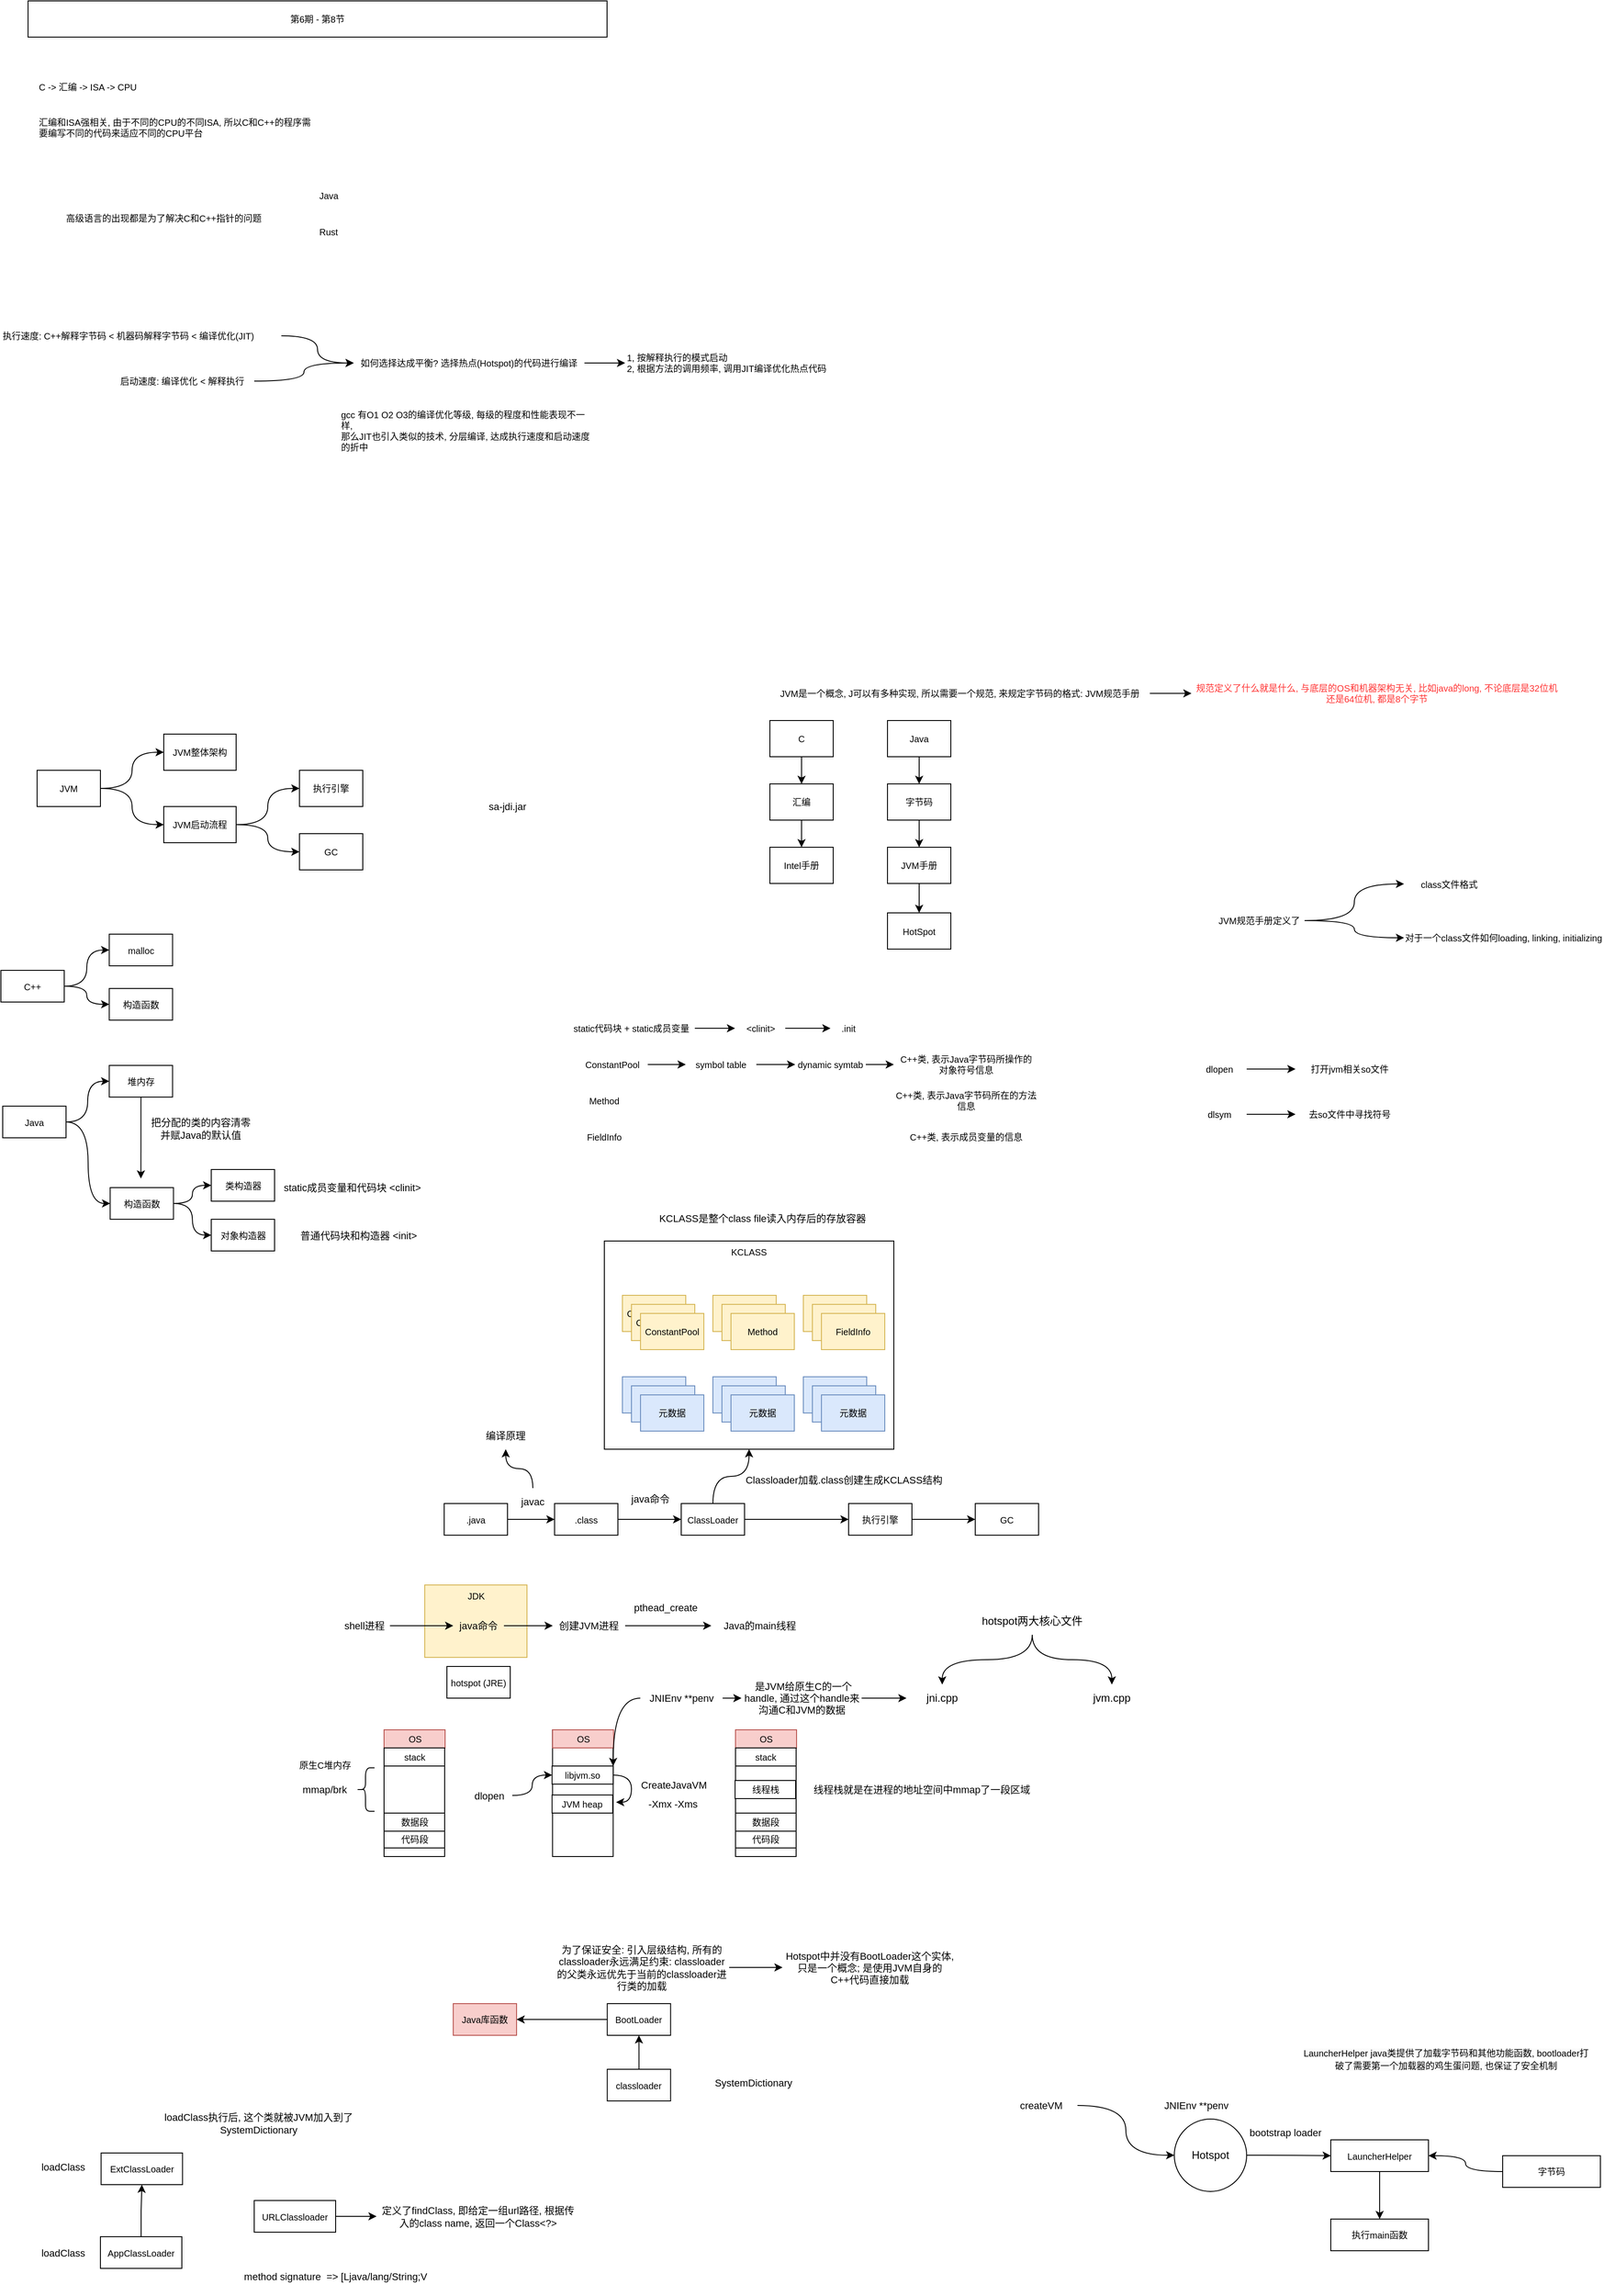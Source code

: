 <mxfile version="21.7.1" type="github">
  <diagram name="第 1 页" id="IPRoEMp-fuJRhj8DFN1m">
    <mxGraphModel dx="1434" dy="765" grid="1" gridSize="10" guides="1" tooltips="1" connect="1" arrows="1" fold="1" page="1" pageScale="1" pageWidth="827" pageHeight="1169" math="0" shadow="0">
      <root>
        <mxCell id="0" />
        <mxCell id="1" parent="0" />
        <mxCell id="ZQSZpk1MqrzrfTvxaXEu-75" value="JDK" style="rounded=0;whiteSpace=wrap;html=1;fontSize=10;verticalAlign=top;fillColor=#fff2cc;strokeColor=#d6b656;" parent="1" vertex="1">
          <mxGeometry x="508.5" y="1870" width="113" height="80" as="geometry" />
        </mxCell>
        <mxCell id="ld9Qwx5qpbUsMiMYAhv9-1" value="汇编和ISA强相关, 由于不同的CPU的不同ISA, 所以C和C++的程序需要编写不同的代码来适应不同的CPU平台" style="text;html=1;strokeColor=none;fillColor=none;align=left;verticalAlign=middle;whiteSpace=wrap;rounded=0;fontSize=10;" parent="1" vertex="1">
          <mxGeometry x="80" y="240" width="310" height="40" as="geometry" />
        </mxCell>
        <mxCell id="ld9Qwx5qpbUsMiMYAhv9-2" value="高级语言的出现都是为了解决C和C++指针的问题" style="text;html=1;strokeColor=none;fillColor=none;align=left;verticalAlign=middle;whiteSpace=wrap;rounded=0;fontSize=10;" parent="1" vertex="1">
          <mxGeometry x="110" y="340" width="230" height="40" as="geometry" />
        </mxCell>
        <mxCell id="ld9Qwx5qpbUsMiMYAhv9-3" value="Java" style="text;html=1;strokeColor=none;fillColor=none;align=left;verticalAlign=middle;whiteSpace=wrap;rounded=0;fontSize=10;" parent="1" vertex="1">
          <mxGeometry x="390" y="320" width="70" height="30" as="geometry" />
        </mxCell>
        <mxCell id="ld9Qwx5qpbUsMiMYAhv9-4" value="Rust" style="text;html=1;strokeColor=none;fillColor=none;align=left;verticalAlign=middle;whiteSpace=wrap;rounded=0;fontSize=10;" parent="1" vertex="1">
          <mxGeometry x="390" y="360" width="70" height="30" as="geometry" />
        </mxCell>
        <mxCell id="ld9Qwx5qpbUsMiMYAhv9-5" value="第6期 - 第8节" style="rounded=0;whiteSpace=wrap;html=1;fontSize=10;" parent="1" vertex="1">
          <mxGeometry x="70" y="120" width="640" height="40" as="geometry" />
        </mxCell>
        <mxCell id="gsRuYBzsou2JwsS9meuW-6" style="edgeStyle=orthogonalEdgeStyle;rounded=0;orthogonalLoop=1;jettySize=auto;html=1;curved=1;" parent="1" source="ld9Qwx5qpbUsMiMYAhv9-6" target="ld9Qwx5qpbUsMiMYAhv9-19" edge="1">
          <mxGeometry relative="1" as="geometry" />
        </mxCell>
        <mxCell id="ld9Qwx5qpbUsMiMYAhv9-6" value="执行速度: C++解释字节码 &amp;lt; 机器码解释字节码 &amp;lt; 编译优化(JIT)" style="text;html=1;strokeColor=none;fillColor=none;align=left;verticalAlign=middle;whiteSpace=wrap;rounded=0;fontSize=10;" parent="1" vertex="1">
          <mxGeometry x="40" y="470" width="310" height="40" as="geometry" />
        </mxCell>
        <mxCell id="gsRuYBzsou2JwsS9meuW-7" style="edgeStyle=orthogonalEdgeStyle;rounded=0;orthogonalLoop=1;jettySize=auto;html=1;curved=1;" parent="1" source="ld9Qwx5qpbUsMiMYAhv9-16" target="ld9Qwx5qpbUsMiMYAhv9-19" edge="1">
          <mxGeometry relative="1" as="geometry" />
        </mxCell>
        <mxCell id="ld9Qwx5qpbUsMiMYAhv9-16" value="启动速度: 编译优化 &amp;lt; 解释执行" style="text;html=1;strokeColor=none;fillColor=none;align=left;verticalAlign=middle;whiteSpace=wrap;rounded=0;fontSize=10;" parent="1" vertex="1">
          <mxGeometry x="170" y="520" width="150" height="40" as="geometry" />
        </mxCell>
        <mxCell id="gsRuYBzsou2JwsS9meuW-8" style="edgeStyle=orthogonalEdgeStyle;shape=connector;curved=1;rounded=0;orthogonalLoop=1;jettySize=auto;html=1;labelBackgroundColor=default;strokeColor=default;fontFamily=Helvetica;fontSize=11;fontColor=default;endArrow=classic;" parent="1" source="ld9Qwx5qpbUsMiMYAhv9-19" target="ld9Qwx5qpbUsMiMYAhv9-20" edge="1">
          <mxGeometry relative="1" as="geometry" />
        </mxCell>
        <mxCell id="ld9Qwx5qpbUsMiMYAhv9-19" value="如何选择达成平衡? 选择热点(Hotspot)的代码进行编译" style="text;html=1;strokeColor=none;fillColor=none;align=center;verticalAlign=middle;whiteSpace=wrap;rounded=0;fontSize=10;" parent="1" vertex="1">
          <mxGeometry x="430" y="500" width="255" height="40" as="geometry" />
        </mxCell>
        <mxCell id="ld9Qwx5qpbUsMiMYAhv9-20" value="1, 按解释执行的模式启动&lt;br style=&quot;font-size: 10px;&quot;&gt;2, 根据方法的调用频率, 调用JIT编译优化热点代码" style="text;html=1;strokeColor=none;fillColor=none;align=left;verticalAlign=middle;whiteSpace=wrap;rounded=0;fontSize=10;" parent="1" vertex="1">
          <mxGeometry x="730" y="500" width="244.5" height="40" as="geometry" />
        </mxCell>
        <mxCell id="ld9Qwx5qpbUsMiMYAhv9-21" value="gcc 有O1 O2 O3的编译优化等级, 每级的程度和性能表现不一样,&lt;br style=&quot;font-size: 10px;&quot;&gt;那么JIT也引入类似的技术, 分层编译, 达成执行速度和启动速度的折中" style="text;html=1;strokeColor=none;fillColor=none;align=left;verticalAlign=middle;whiteSpace=wrap;rounded=0;fontSize=10;" parent="1" vertex="1">
          <mxGeometry x="414" y="560" width="280" height="70" as="geometry" />
        </mxCell>
        <mxCell id="ld9Qwx5qpbUsMiMYAhv9-45" style="edgeStyle=orthogonalEdgeStyle;rounded=0;orthogonalLoop=1;jettySize=auto;html=1;fontSize=10;" parent="1" source="ld9Qwx5qpbUsMiMYAhv9-22" target="ld9Qwx5qpbUsMiMYAhv9-44" edge="1">
          <mxGeometry relative="1" as="geometry" />
        </mxCell>
        <mxCell id="ld9Qwx5qpbUsMiMYAhv9-22" value="JVM是一个概念, J可以有多种实现, 所以需要一个规范, 来规定字节码的格式: JVM规范手册" style="text;html=1;strokeColor=none;fillColor=none;align=center;verticalAlign=middle;whiteSpace=wrap;rounded=0;fontSize=10;" parent="1" vertex="1">
          <mxGeometry x="890" y="860" width="420" height="50" as="geometry" />
        </mxCell>
        <mxCell id="ld9Qwx5qpbUsMiMYAhv9-28" style="edgeStyle=orthogonalEdgeStyle;rounded=0;orthogonalLoop=1;jettySize=auto;html=1;fontSize=10;" parent="1" source="ld9Qwx5qpbUsMiMYAhv9-24" target="ld9Qwx5qpbUsMiMYAhv9-25" edge="1">
          <mxGeometry relative="1" as="geometry" />
        </mxCell>
        <mxCell id="ld9Qwx5qpbUsMiMYAhv9-24" value="C" style="rounded=0;whiteSpace=wrap;html=1;fontSize=10;" parent="1" vertex="1">
          <mxGeometry x="890" y="915" width="70" height="40" as="geometry" />
        </mxCell>
        <mxCell id="ld9Qwx5qpbUsMiMYAhv9-29" style="edgeStyle=orthogonalEdgeStyle;rounded=0;orthogonalLoop=1;jettySize=auto;html=1;fontSize=10;" parent="1" source="ld9Qwx5qpbUsMiMYAhv9-25" target="ld9Qwx5qpbUsMiMYAhv9-26" edge="1">
          <mxGeometry relative="1" as="geometry" />
        </mxCell>
        <mxCell id="ld9Qwx5qpbUsMiMYAhv9-25" value="汇编" style="rounded=0;whiteSpace=wrap;html=1;fontSize=10;" parent="1" vertex="1">
          <mxGeometry x="890" y="985" width="70" height="40" as="geometry" />
        </mxCell>
        <mxCell id="ld9Qwx5qpbUsMiMYAhv9-26" value="Intel手册" style="rounded=0;whiteSpace=wrap;html=1;fontSize=10;" parent="1" vertex="1">
          <mxGeometry x="890" y="1055" width="70" height="40" as="geometry" />
        </mxCell>
        <mxCell id="ld9Qwx5qpbUsMiMYAhv9-30" style="edgeStyle=orthogonalEdgeStyle;rounded=0;orthogonalLoop=1;jettySize=auto;html=1;fontSize=10;" parent="1" source="ld9Qwx5qpbUsMiMYAhv9-31" target="ld9Qwx5qpbUsMiMYAhv9-33" edge="1">
          <mxGeometry relative="1" as="geometry" />
        </mxCell>
        <mxCell id="ld9Qwx5qpbUsMiMYAhv9-31" value="Java" style="rounded=0;whiteSpace=wrap;html=1;fontSize=10;" parent="1" vertex="1">
          <mxGeometry x="1020" y="915" width="70" height="40" as="geometry" />
        </mxCell>
        <mxCell id="ld9Qwx5qpbUsMiMYAhv9-32" style="edgeStyle=orthogonalEdgeStyle;rounded=0;orthogonalLoop=1;jettySize=auto;html=1;fontSize=10;" parent="1" source="ld9Qwx5qpbUsMiMYAhv9-33" target="ld9Qwx5qpbUsMiMYAhv9-34" edge="1">
          <mxGeometry relative="1" as="geometry" />
        </mxCell>
        <mxCell id="ld9Qwx5qpbUsMiMYAhv9-33" value="字节码" style="rounded=0;whiteSpace=wrap;html=1;fontSize=10;" parent="1" vertex="1">
          <mxGeometry x="1020" y="985" width="70" height="40" as="geometry" />
        </mxCell>
        <mxCell id="gsRuYBzsou2JwsS9meuW-10" value="" style="edgeStyle=orthogonalEdgeStyle;shape=connector;curved=1;rounded=0;orthogonalLoop=1;jettySize=auto;html=1;labelBackgroundColor=default;strokeColor=default;fontFamily=Helvetica;fontSize=11;fontColor=default;endArrow=classic;" parent="1" source="ld9Qwx5qpbUsMiMYAhv9-34" target="gsRuYBzsou2JwsS9meuW-9" edge="1">
          <mxGeometry relative="1" as="geometry" />
        </mxCell>
        <mxCell id="ld9Qwx5qpbUsMiMYAhv9-34" value="JVM手册" style="rounded=0;whiteSpace=wrap;html=1;fontSize=10;" parent="1" vertex="1">
          <mxGeometry x="1020" y="1055" width="70" height="40" as="geometry" />
        </mxCell>
        <mxCell id="ld9Qwx5qpbUsMiMYAhv9-38" style="edgeStyle=orthogonalEdgeStyle;rounded=0;orthogonalLoop=1;jettySize=auto;html=1;entryX=0;entryY=0.5;entryDx=0;entryDy=0;curved=1;fontSize=10;" parent="1" source="ld9Qwx5qpbUsMiMYAhv9-35" target="ld9Qwx5qpbUsMiMYAhv9-36" edge="1">
          <mxGeometry relative="1" as="geometry" />
        </mxCell>
        <mxCell id="ld9Qwx5qpbUsMiMYAhv9-39" style="edgeStyle=orthogonalEdgeStyle;rounded=0;orthogonalLoop=1;jettySize=auto;html=1;entryX=0;entryY=0.5;entryDx=0;entryDy=0;curved=1;fontSize=10;" parent="1" source="ld9Qwx5qpbUsMiMYAhv9-35" target="ld9Qwx5qpbUsMiMYAhv9-37" edge="1">
          <mxGeometry relative="1" as="geometry" />
        </mxCell>
        <mxCell id="ld9Qwx5qpbUsMiMYAhv9-35" value="JVM启动流程" style="rounded=0;whiteSpace=wrap;html=1;fontSize=10;" parent="1" vertex="1">
          <mxGeometry x="220" y="1010" width="80" height="40" as="geometry" />
        </mxCell>
        <mxCell id="ld9Qwx5qpbUsMiMYAhv9-36" value="执行引擎" style="rounded=0;whiteSpace=wrap;html=1;fontSize=10;" parent="1" vertex="1">
          <mxGeometry x="370" y="970" width="70" height="40" as="geometry" />
        </mxCell>
        <mxCell id="ld9Qwx5qpbUsMiMYAhv9-37" value="GC" style="rounded=0;whiteSpace=wrap;html=1;fontSize=10;" parent="1" vertex="1">
          <mxGeometry x="370" y="1040" width="70" height="40" as="geometry" />
        </mxCell>
        <mxCell id="ld9Qwx5qpbUsMiMYAhv9-42" value="" style="edgeStyle=orthogonalEdgeStyle;rounded=0;orthogonalLoop=1;jettySize=auto;html=1;curved=1;fontSize=10;" parent="1" source="ld9Qwx5qpbUsMiMYAhv9-40" target="ld9Qwx5qpbUsMiMYAhv9-41" edge="1">
          <mxGeometry relative="1" as="geometry" />
        </mxCell>
        <mxCell id="ld9Qwx5qpbUsMiMYAhv9-43" style="edgeStyle=orthogonalEdgeStyle;rounded=0;orthogonalLoop=1;jettySize=auto;html=1;entryX=0;entryY=0.5;entryDx=0;entryDy=0;curved=1;fontSize=10;" parent="1" source="ld9Qwx5qpbUsMiMYAhv9-40" target="ld9Qwx5qpbUsMiMYAhv9-35" edge="1">
          <mxGeometry relative="1" as="geometry" />
        </mxCell>
        <mxCell id="ld9Qwx5qpbUsMiMYAhv9-40" value="JVM" style="rounded=0;whiteSpace=wrap;html=1;fontSize=10;" parent="1" vertex="1">
          <mxGeometry x="80" y="970" width="70" height="40" as="geometry" />
        </mxCell>
        <mxCell id="ld9Qwx5qpbUsMiMYAhv9-41" value="JVM整体架构" style="rounded=0;whiteSpace=wrap;html=1;fontSize=10;" parent="1" vertex="1">
          <mxGeometry x="220" y="930" width="80" height="40" as="geometry" />
        </mxCell>
        <mxCell id="ld9Qwx5qpbUsMiMYAhv9-44" value="规范定义了什么就是什么, 与底层的OS和机器架构无关, 比如java的long, 不论底层是32位机还是64位机, 都是8个字节" style="text;html=1;strokeColor=none;fillColor=none;align=center;verticalAlign=middle;whiteSpace=wrap;rounded=0;fontSize=10;fontColor=#FF3333;" parent="1" vertex="1">
          <mxGeometry x="1356" y="860" width="410" height="50" as="geometry" />
        </mxCell>
        <mxCell id="gsRuYBzsou2JwsS9meuW-1" value="C -&amp;gt; 汇编 -&amp;gt; ISA -&amp;gt; CPU" style="text;html=1;strokeColor=none;fillColor=none;align=left;verticalAlign=middle;whiteSpace=wrap;rounded=0;fontSize=10;" parent="1" vertex="1">
          <mxGeometry x="80" y="200" width="120" height="30" as="geometry" />
        </mxCell>
        <mxCell id="gsRuYBzsou2JwsS9meuW-9" value="HotSpot" style="rounded=0;whiteSpace=wrap;html=1;fontSize=10;" parent="1" vertex="1">
          <mxGeometry x="1020" y="1127.5" width="70" height="40" as="geometry" />
        </mxCell>
        <mxCell id="gsRuYBzsou2JwsS9meuW-11" value="KCLASS" style="rounded=0;whiteSpace=wrap;html=1;fontSize=10;verticalAlign=top;" parent="1" vertex="1">
          <mxGeometry x="707" y="1490" width="320" height="230" as="geometry" />
        </mxCell>
        <mxCell id="gsRuYBzsou2JwsS9meuW-13" value="ConstantPool" style="rounded=0;whiteSpace=wrap;html=1;fontSize=10;fillColor=#fff2cc;strokeColor=#d6b656;" parent="1" vertex="1">
          <mxGeometry x="727" y="1550" width="70" height="40" as="geometry" />
        </mxCell>
        <mxCell id="gsRuYBzsou2JwsS9meuW-14" value="Method" style="rounded=0;whiteSpace=wrap;html=1;fontSize=10;fillColor=#fff2cc;strokeColor=#d6b656;" parent="1" vertex="1">
          <mxGeometry x="827" y="1550" width="70" height="40" as="geometry" />
        </mxCell>
        <mxCell id="gsRuYBzsou2JwsS9meuW-15" value="FieldInfo" style="rounded=0;whiteSpace=wrap;html=1;fontSize=10;fillColor=#fff2cc;strokeColor=#d6b656;" parent="1" vertex="1">
          <mxGeometry x="927" y="1550" width="70" height="40" as="geometry" />
        </mxCell>
        <mxCell id="gsRuYBzsou2JwsS9meuW-17" value="sa-jdi.jar" style="text;html=1;strokeColor=none;fillColor=none;align=center;verticalAlign=middle;whiteSpace=wrap;rounded=0;fontSize=11;fontFamily=Helvetica;fontColor=default;" parent="1" vertex="1">
          <mxGeometry x="570" y="995" width="60" height="30" as="geometry" />
        </mxCell>
        <mxCell id="ZQSZpk1MqrzrfTvxaXEu-4" style="edgeStyle=orthogonalEdgeStyle;rounded=0;orthogonalLoop=1;jettySize=auto;html=1;entryX=0;entryY=0.5;entryDx=0;entryDy=0;curved=1;" parent="1" source="ZQSZpk1MqrzrfTvxaXEu-1" target="ZQSZpk1MqrzrfTvxaXEu-2" edge="1">
          <mxGeometry relative="1" as="geometry" />
        </mxCell>
        <mxCell id="ZQSZpk1MqrzrfTvxaXEu-5" style="edgeStyle=orthogonalEdgeStyle;shape=connector;curved=1;rounded=0;orthogonalLoop=1;jettySize=auto;html=1;labelBackgroundColor=default;strokeColor=default;fontFamily=Helvetica;fontSize=11;fontColor=default;endArrow=classic;" parent="1" source="ZQSZpk1MqrzrfTvxaXEu-1" target="ZQSZpk1MqrzrfTvxaXEu-3" edge="1">
          <mxGeometry relative="1" as="geometry" />
        </mxCell>
        <mxCell id="ZQSZpk1MqrzrfTvxaXEu-1" value="JVM规范手册定义了" style="text;html=1;strokeColor=none;fillColor=none;align=center;verticalAlign=middle;whiteSpace=wrap;rounded=0;fontSize=10;" parent="1" vertex="1">
          <mxGeometry x="1381" y="1121" width="100" height="30" as="geometry" />
        </mxCell>
        <mxCell id="ZQSZpk1MqrzrfTvxaXEu-2" value="class文件格式" style="text;html=1;strokeColor=none;fillColor=none;align=center;verticalAlign=middle;whiteSpace=wrap;rounded=0;fontSize=10;" parent="1" vertex="1">
          <mxGeometry x="1591" y="1080" width="100" height="31" as="geometry" />
        </mxCell>
        <mxCell id="ZQSZpk1MqrzrfTvxaXEu-3" value="对于一个class文件如何loading, linking, initializing" style="text;html=1;strokeColor=none;fillColor=none;align=center;verticalAlign=middle;whiteSpace=wrap;rounded=0;fontSize=10;" parent="1" vertex="1">
          <mxGeometry x="1591" y="1140" width="220" height="30" as="geometry" />
        </mxCell>
        <mxCell id="ZQSZpk1MqrzrfTvxaXEu-14" style="edgeStyle=orthogonalEdgeStyle;shape=connector;curved=1;rounded=0;orthogonalLoop=1;jettySize=auto;html=1;labelBackgroundColor=default;strokeColor=default;fontFamily=Helvetica;fontSize=11;fontColor=default;endArrow=classic;" parent="1" source="ZQSZpk1MqrzrfTvxaXEu-7" target="ZQSZpk1MqrzrfTvxaXEu-8" edge="1">
          <mxGeometry relative="1" as="geometry" />
        </mxCell>
        <mxCell id="ZQSZpk1MqrzrfTvxaXEu-7" value="&amp;lt;clinit&amp;gt;" style="text;html=1;strokeColor=none;fillColor=none;align=center;verticalAlign=middle;whiteSpace=wrap;rounded=0;fontSize=10;" parent="1" vertex="1">
          <mxGeometry x="851.5" y="1240" width="55.5" height="30" as="geometry" />
        </mxCell>
        <mxCell id="ZQSZpk1MqrzrfTvxaXEu-8" value=".init" style="text;html=1;strokeColor=none;fillColor=none;align=center;verticalAlign=middle;whiteSpace=wrap;rounded=0;fontSize=10;" parent="1" vertex="1">
          <mxGeometry x="957" y="1240" width="40" height="30" as="geometry" />
        </mxCell>
        <mxCell id="ZQSZpk1MqrzrfTvxaXEu-13" value="" style="edgeStyle=orthogonalEdgeStyle;shape=connector;curved=1;rounded=0;orthogonalLoop=1;jettySize=auto;html=1;labelBackgroundColor=default;strokeColor=default;fontFamily=Helvetica;fontSize=11;fontColor=default;endArrow=classic;" parent="1" source="ZQSZpk1MqrzrfTvxaXEu-9" target="ZQSZpk1MqrzrfTvxaXEu-7" edge="1">
          <mxGeometry relative="1" as="geometry" />
        </mxCell>
        <mxCell id="ZQSZpk1MqrzrfTvxaXEu-9" value="static代码块 + static成员变量" style="text;html=1;strokeColor=none;fillColor=none;align=center;verticalAlign=middle;whiteSpace=wrap;rounded=0;fontSize=10;" parent="1" vertex="1">
          <mxGeometry x="667" y="1240" width="140" height="30" as="geometry" />
        </mxCell>
        <mxCell id="ZQSZpk1MqrzrfTvxaXEu-17" value="" style="edgeStyle=orthogonalEdgeStyle;shape=connector;curved=1;rounded=0;orthogonalLoop=1;jettySize=auto;html=1;labelBackgroundColor=default;strokeColor=default;fontFamily=Helvetica;fontSize=11;fontColor=default;endArrow=classic;" parent="1" source="ZQSZpk1MqrzrfTvxaXEu-12" target="ZQSZpk1MqrzrfTvxaXEu-15" edge="1">
          <mxGeometry relative="1" as="geometry" />
        </mxCell>
        <mxCell id="ZQSZpk1MqrzrfTvxaXEu-12" value="ConstantPool" style="text;html=1;strokeColor=none;fillColor=none;align=center;verticalAlign=middle;whiteSpace=wrap;rounded=0;fontSize=10;" parent="1" vertex="1">
          <mxGeometry x="677" y="1280" width="78" height="30" as="geometry" />
        </mxCell>
        <mxCell id="ZQSZpk1MqrzrfTvxaXEu-18" value="" style="edgeStyle=orthogonalEdgeStyle;shape=connector;curved=1;rounded=0;orthogonalLoop=1;jettySize=auto;html=1;labelBackgroundColor=default;strokeColor=default;fontFamily=Helvetica;fontSize=11;fontColor=default;endArrow=classic;" parent="1" source="ZQSZpk1MqrzrfTvxaXEu-15" target="ZQSZpk1MqrzrfTvxaXEu-16" edge="1">
          <mxGeometry relative="1" as="geometry" />
        </mxCell>
        <mxCell id="ZQSZpk1MqrzrfTvxaXEu-15" value="symbol table" style="text;html=1;strokeColor=none;fillColor=none;align=center;verticalAlign=middle;whiteSpace=wrap;rounded=0;fontSize=10;" parent="1" vertex="1">
          <mxGeometry x="797" y="1280" width="78" height="30" as="geometry" />
        </mxCell>
        <mxCell id="ZQSZpk1MqrzrfTvxaXEu-31" style="edgeStyle=orthogonalEdgeStyle;shape=connector;curved=1;rounded=0;orthogonalLoop=1;jettySize=auto;html=1;labelBackgroundColor=default;strokeColor=default;fontFamily=Helvetica;fontSize=11;fontColor=default;endArrow=classic;" parent="1" source="ZQSZpk1MqrzrfTvxaXEu-16" target="ZQSZpk1MqrzrfTvxaXEu-30" edge="1">
          <mxGeometry relative="1" as="geometry" />
        </mxCell>
        <mxCell id="ZQSZpk1MqrzrfTvxaXEu-16" value="dynamic symtab" style="text;html=1;strokeColor=none;fillColor=none;align=center;verticalAlign=middle;whiteSpace=wrap;rounded=0;fontSize=10;" parent="1" vertex="1">
          <mxGeometry x="918" y="1280" width="78" height="30" as="geometry" />
        </mxCell>
        <mxCell id="ZQSZpk1MqrzrfTvxaXEu-24" style="edgeStyle=orthogonalEdgeStyle;shape=connector;curved=1;rounded=0;orthogonalLoop=1;jettySize=auto;html=1;labelBackgroundColor=default;strokeColor=default;fontFamily=Helvetica;fontSize=11;fontColor=default;endArrow=classic;" parent="1" source="ZQSZpk1MqrzrfTvxaXEu-19" target="ZQSZpk1MqrzrfTvxaXEu-21" edge="1">
          <mxGeometry relative="1" as="geometry" />
        </mxCell>
        <mxCell id="ZQSZpk1MqrzrfTvxaXEu-19" value="dlopen" style="text;html=1;strokeColor=none;fillColor=none;align=center;verticalAlign=middle;whiteSpace=wrap;rounded=0;fontSize=10;" parent="1" vertex="1">
          <mxGeometry x="1357" y="1285" width="60" height="30" as="geometry" />
        </mxCell>
        <mxCell id="ZQSZpk1MqrzrfTvxaXEu-25" style="edgeStyle=orthogonalEdgeStyle;shape=connector;curved=1;rounded=0;orthogonalLoop=1;jettySize=auto;html=1;labelBackgroundColor=default;strokeColor=default;fontFamily=Helvetica;fontSize=11;fontColor=default;endArrow=classic;" parent="1" source="ZQSZpk1MqrzrfTvxaXEu-20" target="ZQSZpk1MqrzrfTvxaXEu-22" edge="1">
          <mxGeometry relative="1" as="geometry" />
        </mxCell>
        <mxCell id="ZQSZpk1MqrzrfTvxaXEu-20" value="dlsym" style="text;html=1;strokeColor=none;fillColor=none;align=center;verticalAlign=middle;whiteSpace=wrap;rounded=0;fontSize=10;" parent="1" vertex="1">
          <mxGeometry x="1357" y="1335" width="60" height="30" as="geometry" />
        </mxCell>
        <mxCell id="ZQSZpk1MqrzrfTvxaXEu-21" value="打开jvm相关so文件" style="text;html=1;strokeColor=none;fillColor=none;align=center;verticalAlign=middle;whiteSpace=wrap;rounded=0;fontSize=10;" parent="1" vertex="1">
          <mxGeometry x="1471" y="1285" width="120" height="30" as="geometry" />
        </mxCell>
        <mxCell id="ZQSZpk1MqrzrfTvxaXEu-22" value="去so文件中寻找符号" style="text;html=1;strokeColor=none;fillColor=none;align=center;verticalAlign=middle;whiteSpace=wrap;rounded=0;fontSize=10;" parent="1" vertex="1">
          <mxGeometry x="1471" y="1335" width="120" height="30" as="geometry" />
        </mxCell>
        <mxCell id="ZQSZpk1MqrzrfTvxaXEu-26" value="KCLASS是整个class file读入内存后的存放容器" style="text;html=1;strokeColor=none;fillColor=none;align=center;verticalAlign=middle;whiteSpace=wrap;rounded=0;fontSize=11;fontFamily=Helvetica;fontColor=default;" parent="1" vertex="1">
          <mxGeometry x="757" y="1450" width="250" height="30" as="geometry" />
        </mxCell>
        <mxCell id="ZQSZpk1MqrzrfTvxaXEu-27" value="Method" style="text;html=1;strokeColor=none;fillColor=none;align=center;verticalAlign=middle;whiteSpace=wrap;rounded=0;fontSize=10;" parent="1" vertex="1">
          <mxGeometry x="677" y="1320" width="60" height="30" as="geometry" />
        </mxCell>
        <mxCell id="ZQSZpk1MqrzrfTvxaXEu-29" value="FieldInfo" style="text;html=1;strokeColor=none;fillColor=none;align=center;verticalAlign=middle;whiteSpace=wrap;rounded=0;fontSize=10;" parent="1" vertex="1">
          <mxGeometry x="677" y="1360" width="60" height="30" as="geometry" />
        </mxCell>
        <mxCell id="ZQSZpk1MqrzrfTvxaXEu-30" value="C++类, 表示Java字节码所操作的 对象符号信息" style="text;html=1;strokeColor=none;fillColor=none;align=center;verticalAlign=middle;whiteSpace=wrap;rounded=0;fontSize=10;" parent="1" vertex="1">
          <mxGeometry x="1027" y="1280" width="160" height="30" as="geometry" />
        </mxCell>
        <mxCell id="ZQSZpk1MqrzrfTvxaXEu-32" value="C++类, 表示Java字节码所在的方法信息" style="text;html=1;strokeColor=none;fillColor=none;align=center;verticalAlign=middle;whiteSpace=wrap;rounded=0;fontSize=10;" parent="1" vertex="1">
          <mxGeometry x="1027" y="1320" width="160" height="30" as="geometry" />
        </mxCell>
        <mxCell id="ZQSZpk1MqrzrfTvxaXEu-33" value="C++类, 表示成员变量的信息" style="text;html=1;strokeColor=none;fillColor=none;align=center;verticalAlign=middle;whiteSpace=wrap;rounded=0;fontSize=10;" parent="1" vertex="1">
          <mxGeometry x="1027" y="1365" width="160" height="20" as="geometry" />
        </mxCell>
        <mxCell id="ZQSZpk1MqrzrfTvxaXEu-34" value="ConstantPool" style="rounded=0;whiteSpace=wrap;html=1;fontSize=10;fillColor=#fff2cc;strokeColor=#d6b656;" parent="1" vertex="1">
          <mxGeometry x="737" y="1560" width="70" height="40" as="geometry" />
        </mxCell>
        <mxCell id="ZQSZpk1MqrzrfTvxaXEu-35" value="ConstantPool" style="rounded=0;whiteSpace=wrap;html=1;fontSize=10;fillColor=#fff2cc;strokeColor=#d6b656;" parent="1" vertex="1">
          <mxGeometry x="747" y="1570" width="70" height="40" as="geometry" />
        </mxCell>
        <mxCell id="ZQSZpk1MqrzrfTvxaXEu-36" value="Method" style="rounded=0;whiteSpace=wrap;html=1;fontSize=10;fillColor=#fff2cc;strokeColor=#d6b656;" parent="1" vertex="1">
          <mxGeometry x="837" y="1560" width="70" height="40" as="geometry" />
        </mxCell>
        <mxCell id="ZQSZpk1MqrzrfTvxaXEu-37" value="Method" style="rounded=0;whiteSpace=wrap;html=1;fontSize=10;fillColor=#fff2cc;strokeColor=#d6b656;" parent="1" vertex="1">
          <mxGeometry x="847" y="1570" width="70" height="40" as="geometry" />
        </mxCell>
        <mxCell id="ZQSZpk1MqrzrfTvxaXEu-38" value="FieldInfo" style="rounded=0;whiteSpace=wrap;html=1;fontSize=10;fillColor=#fff2cc;strokeColor=#d6b656;" parent="1" vertex="1">
          <mxGeometry x="937" y="1560" width="70" height="40" as="geometry" />
        </mxCell>
        <mxCell id="ZQSZpk1MqrzrfTvxaXEu-39" value="FieldInfo" style="rounded=0;whiteSpace=wrap;html=1;fontSize=10;fillColor=#fff2cc;strokeColor=#d6b656;" parent="1" vertex="1">
          <mxGeometry x="947" y="1570" width="70" height="40" as="geometry" />
        </mxCell>
        <mxCell id="ZQSZpk1MqrzrfTvxaXEu-61" style="edgeStyle=orthogonalEdgeStyle;shape=connector;curved=1;rounded=0;orthogonalLoop=1;jettySize=auto;html=1;entryX=0.5;entryY=1;entryDx=0;entryDy=0;labelBackgroundColor=default;strokeColor=default;fontFamily=Helvetica;fontSize=11;fontColor=default;endArrow=classic;" parent="1" source="ZQSZpk1MqrzrfTvxaXEu-40" target="gsRuYBzsou2JwsS9meuW-11" edge="1">
          <mxGeometry relative="1" as="geometry" />
        </mxCell>
        <mxCell id="ZQSZpk1MqrzrfTvxaXEu-62" style="edgeStyle=orthogonalEdgeStyle;shape=connector;curved=1;rounded=0;orthogonalLoop=1;jettySize=auto;html=1;labelBackgroundColor=default;strokeColor=default;fontFamily=Helvetica;fontSize=11;fontColor=default;endArrow=classic;" parent="1" source="ZQSZpk1MqrzrfTvxaXEu-40" target="ZQSZpk1MqrzrfTvxaXEu-42" edge="1">
          <mxGeometry relative="1" as="geometry" />
        </mxCell>
        <mxCell id="ZQSZpk1MqrzrfTvxaXEu-40" value="ClassLoader" style="rounded=0;whiteSpace=wrap;html=1;fontSize=10;" parent="1" vertex="1">
          <mxGeometry x="792" y="1780" width="70" height="35" as="geometry" />
        </mxCell>
        <mxCell id="ZQSZpk1MqrzrfTvxaXEu-41" value="GC" style="rounded=0;whiteSpace=wrap;html=1;fontSize=10;" parent="1" vertex="1">
          <mxGeometry x="1117" y="1780" width="70" height="35" as="geometry" />
        </mxCell>
        <mxCell id="ZQSZpk1MqrzrfTvxaXEu-46" style="edgeStyle=orthogonalEdgeStyle;shape=connector;curved=1;rounded=0;orthogonalLoop=1;jettySize=auto;html=1;labelBackgroundColor=default;strokeColor=default;fontFamily=Helvetica;fontSize=11;fontColor=default;endArrow=classic;" parent="1" source="ZQSZpk1MqrzrfTvxaXEu-42" target="ZQSZpk1MqrzrfTvxaXEu-41" edge="1">
          <mxGeometry relative="1" as="geometry" />
        </mxCell>
        <mxCell id="ZQSZpk1MqrzrfTvxaXEu-42" value="执行引擎" style="rounded=0;whiteSpace=wrap;html=1;fontSize=10;" parent="1" vertex="1">
          <mxGeometry x="977" y="1780" width="70" height="35" as="geometry" />
        </mxCell>
        <mxCell id="ZQSZpk1MqrzrfTvxaXEu-44" style="edgeStyle=orthogonalEdgeStyle;shape=connector;curved=1;rounded=0;orthogonalLoop=1;jettySize=auto;html=1;labelBackgroundColor=default;strokeColor=default;fontFamily=Helvetica;fontSize=11;fontColor=default;endArrow=classic;" parent="1" source="ZQSZpk1MqrzrfTvxaXEu-43" target="ZQSZpk1MqrzrfTvxaXEu-40" edge="1">
          <mxGeometry relative="1" as="geometry" />
        </mxCell>
        <mxCell id="ZQSZpk1MqrzrfTvxaXEu-43" value=".class" style="rounded=0;whiteSpace=wrap;html=1;fontSize=10;" parent="1" vertex="1">
          <mxGeometry x="652" y="1780" width="70" height="35" as="geometry" />
        </mxCell>
        <mxCell id="ZQSZpk1MqrzrfTvxaXEu-47" value="元数据" style="rounded=0;whiteSpace=wrap;html=1;fontSize=10;fillColor=#dae8fc;strokeColor=#6c8ebf;" parent="1" vertex="1">
          <mxGeometry x="727" y="1640" width="70" height="40" as="geometry" />
        </mxCell>
        <mxCell id="ZQSZpk1MqrzrfTvxaXEu-53" value="元数据" style="rounded=0;whiteSpace=wrap;html=1;fontSize=10;fillColor=#dae8fc;strokeColor=#6c8ebf;" parent="1" vertex="1">
          <mxGeometry x="827" y="1640" width="70" height="40" as="geometry" />
        </mxCell>
        <mxCell id="ZQSZpk1MqrzrfTvxaXEu-54" value="元数据" style="rounded=0;whiteSpace=wrap;html=1;fontSize=10;fillColor=#dae8fc;strokeColor=#6c8ebf;" parent="1" vertex="1">
          <mxGeometry x="927" y="1640" width="70" height="40" as="geometry" />
        </mxCell>
        <mxCell id="ZQSZpk1MqrzrfTvxaXEu-55" value="元数据" style="rounded=0;whiteSpace=wrap;html=1;fontSize=10;fillColor=#dae8fc;strokeColor=#6c8ebf;" parent="1" vertex="1">
          <mxGeometry x="937" y="1650" width="70" height="40" as="geometry" />
        </mxCell>
        <mxCell id="ZQSZpk1MqrzrfTvxaXEu-56" value="元数据" style="rounded=0;whiteSpace=wrap;html=1;fontSize=10;fillColor=#dae8fc;strokeColor=#6c8ebf;" parent="1" vertex="1">
          <mxGeometry x="947" y="1660" width="70" height="40" as="geometry" />
        </mxCell>
        <mxCell id="ZQSZpk1MqrzrfTvxaXEu-57" value="元数据" style="rounded=0;whiteSpace=wrap;html=1;fontSize=10;fillColor=#dae8fc;strokeColor=#6c8ebf;" parent="1" vertex="1">
          <mxGeometry x="837" y="1650" width="70" height="40" as="geometry" />
        </mxCell>
        <mxCell id="ZQSZpk1MqrzrfTvxaXEu-58" value="元数据" style="rounded=0;whiteSpace=wrap;html=1;fontSize=10;fillColor=#dae8fc;strokeColor=#6c8ebf;" parent="1" vertex="1">
          <mxGeometry x="847" y="1660" width="70" height="40" as="geometry" />
        </mxCell>
        <mxCell id="ZQSZpk1MqrzrfTvxaXEu-59" value="元数据" style="rounded=0;whiteSpace=wrap;html=1;fontSize=10;fillColor=#dae8fc;strokeColor=#6c8ebf;" parent="1" vertex="1">
          <mxGeometry x="737" y="1650" width="70" height="40" as="geometry" />
        </mxCell>
        <mxCell id="ZQSZpk1MqrzrfTvxaXEu-60" value="元数据" style="rounded=0;whiteSpace=wrap;html=1;fontSize=10;fillColor=#dae8fc;strokeColor=#6c8ebf;" parent="1" vertex="1">
          <mxGeometry x="747" y="1660" width="70" height="40" as="geometry" />
        </mxCell>
        <mxCell id="ZQSZpk1MqrzrfTvxaXEu-63" value="Classloader加载.class创建生成KCLASS结构" style="text;html=1;strokeColor=none;fillColor=none;align=center;verticalAlign=middle;whiteSpace=wrap;rounded=0;fontSize=11;fontFamily=Helvetica;fontColor=default;" parent="1" vertex="1">
          <mxGeometry x="847" y="1739" width="250" height="30" as="geometry" />
        </mxCell>
        <mxCell id="ZQSZpk1MqrzrfTvxaXEu-64" value="java命令" style="text;html=1;strokeColor=none;fillColor=none;align=center;verticalAlign=middle;whiteSpace=wrap;rounded=0;fontSize=11;fontFamily=Helvetica;fontColor=default;" parent="1" vertex="1">
          <mxGeometry x="730" y="1760" width="56" height="30" as="geometry" />
        </mxCell>
        <mxCell id="ZQSZpk1MqrzrfTvxaXEu-69" style="edgeStyle=orthogonalEdgeStyle;shape=connector;curved=1;rounded=0;orthogonalLoop=1;jettySize=auto;html=1;entryX=0.5;entryY=1;entryDx=0;entryDy=0;labelBackgroundColor=default;strokeColor=default;fontFamily=Helvetica;fontSize=11;fontColor=default;endArrow=classic;" parent="1" source="ZQSZpk1MqrzrfTvxaXEu-65" target="ZQSZpk1MqrzrfTvxaXEu-68" edge="1">
          <mxGeometry relative="1" as="geometry" />
        </mxCell>
        <mxCell id="ZQSZpk1MqrzrfTvxaXEu-65" value="javac" style="text;html=1;strokeColor=none;fillColor=none;align=center;verticalAlign=middle;whiteSpace=wrap;rounded=0;fontSize=11;fontFamily=Helvetica;fontColor=default;" parent="1" vertex="1">
          <mxGeometry x="600" y="1763" width="56" height="30" as="geometry" />
        </mxCell>
        <mxCell id="ZQSZpk1MqrzrfTvxaXEu-67" value="" style="edgeStyle=orthogonalEdgeStyle;shape=connector;curved=1;rounded=0;orthogonalLoop=1;jettySize=auto;html=1;labelBackgroundColor=default;strokeColor=default;fontFamily=Helvetica;fontSize=11;fontColor=default;endArrow=classic;" parent="1" source="ZQSZpk1MqrzrfTvxaXEu-66" target="ZQSZpk1MqrzrfTvxaXEu-43" edge="1">
          <mxGeometry relative="1" as="geometry" />
        </mxCell>
        <mxCell id="ZQSZpk1MqrzrfTvxaXEu-66" value=".java" style="rounded=0;whiteSpace=wrap;html=1;fontSize=10;" parent="1" vertex="1">
          <mxGeometry x="530" y="1780" width="70" height="35" as="geometry" />
        </mxCell>
        <mxCell id="ZQSZpk1MqrzrfTvxaXEu-68" value="编译原理" style="text;html=1;strokeColor=none;fillColor=none;align=center;verticalAlign=middle;whiteSpace=wrap;rounded=0;fontSize=11;fontFamily=Helvetica;fontColor=default;" parent="1" vertex="1">
          <mxGeometry x="570" y="1690" width="56" height="30" as="geometry" />
        </mxCell>
        <mxCell id="ZQSZpk1MqrzrfTvxaXEu-82" style="edgeStyle=orthogonalEdgeStyle;shape=connector;curved=1;rounded=0;orthogonalLoop=1;jettySize=auto;html=1;labelBackgroundColor=default;strokeColor=default;fontFamily=Helvetica;fontSize=11;fontColor=default;endArrow=classic;" parent="1" source="ZQSZpk1MqrzrfTvxaXEu-76" target="ZQSZpk1MqrzrfTvxaXEu-81" edge="1">
          <mxGeometry relative="1" as="geometry" />
        </mxCell>
        <mxCell id="ZQSZpk1MqrzrfTvxaXEu-76" value="java命令" style="text;html=1;strokeColor=none;fillColor=none;align=center;verticalAlign=middle;whiteSpace=wrap;rounded=0;fontSize=11;fontFamily=Helvetica;fontColor=default;" parent="1" vertex="1">
          <mxGeometry x="540" y="1900" width="56" height="30" as="geometry" />
        </mxCell>
        <mxCell id="ZQSZpk1MqrzrfTvxaXEu-80" style="edgeStyle=orthogonalEdgeStyle;shape=connector;curved=1;rounded=0;orthogonalLoop=1;jettySize=auto;html=1;entryX=0;entryY=0.5;entryDx=0;entryDy=0;labelBackgroundColor=default;strokeColor=default;fontFamily=Helvetica;fontSize=11;fontColor=default;endArrow=classic;" parent="1" source="ZQSZpk1MqrzrfTvxaXEu-79" target="ZQSZpk1MqrzrfTvxaXEu-76" edge="1">
          <mxGeometry relative="1" as="geometry" />
        </mxCell>
        <mxCell id="ZQSZpk1MqrzrfTvxaXEu-79" value="shell进程" style="text;html=1;strokeColor=none;fillColor=none;align=center;verticalAlign=middle;whiteSpace=wrap;rounded=0;fontSize=11;fontFamily=Helvetica;fontColor=default;" parent="1" vertex="1">
          <mxGeometry x="414" y="1900" width="56" height="30" as="geometry" />
        </mxCell>
        <mxCell id="ZQSZpk1MqrzrfTvxaXEu-84" style="edgeStyle=orthogonalEdgeStyle;shape=connector;curved=1;rounded=0;orthogonalLoop=1;jettySize=auto;html=1;labelBackgroundColor=default;strokeColor=default;fontFamily=Helvetica;fontSize=11;fontColor=default;endArrow=classic;" parent="1" source="ZQSZpk1MqrzrfTvxaXEu-81" target="ZQSZpk1MqrzrfTvxaXEu-88" edge="1">
          <mxGeometry relative="1" as="geometry">
            <mxPoint x="820" y="1915" as="targetPoint" />
          </mxGeometry>
        </mxCell>
        <mxCell id="ZQSZpk1MqrzrfTvxaXEu-81" value="创建JVM进程" style="text;html=1;strokeColor=none;fillColor=none;align=center;verticalAlign=middle;whiteSpace=wrap;rounded=0;fontSize=11;fontFamily=Helvetica;fontColor=default;" parent="1" vertex="1">
          <mxGeometry x="650" y="1900" width="80" height="30" as="geometry" />
        </mxCell>
        <mxCell id="ZQSZpk1MqrzrfTvxaXEu-85" value="pthead_create" style="text;html=1;strokeColor=none;fillColor=none;align=center;verticalAlign=middle;whiteSpace=wrap;rounded=0;fontSize=11;fontFamily=Helvetica;fontColor=default;" parent="1" vertex="1">
          <mxGeometry x="730" y="1880" width="90" height="30" as="geometry" />
        </mxCell>
        <mxCell id="ZQSZpk1MqrzrfTvxaXEu-87" value="hotspot (JRE)" style="rounded=0;whiteSpace=wrap;html=1;fontSize=10;" parent="1" vertex="1">
          <mxGeometry x="533" y="1960" width="70" height="35" as="geometry" />
        </mxCell>
        <mxCell id="ZQSZpk1MqrzrfTvxaXEu-88" value="Java的main线程" style="text;html=1;strokeColor=none;fillColor=none;align=center;verticalAlign=middle;whiteSpace=wrap;rounded=0;fontSize=11;fontFamily=Helvetica;fontColor=default;" parent="1" vertex="1">
          <mxGeometry x="825.25" y="1900" width="108" height="30" as="geometry" />
        </mxCell>
        <mxCell id="ZQSZpk1MqrzrfTvxaXEu-132" value="" style="edgeStyle=orthogonalEdgeStyle;shape=connector;curved=1;rounded=0;orthogonalLoop=1;jettySize=auto;html=1;labelBackgroundColor=default;strokeColor=default;fontFamily=Helvetica;fontSize=11;fontColor=default;endArrow=classic;" parent="1" source="ZQSZpk1MqrzrfTvxaXEu-90" target="ZQSZpk1MqrzrfTvxaXEu-131" edge="1">
          <mxGeometry relative="1" as="geometry" />
        </mxCell>
        <mxCell id="ZQSZpk1MqrzrfTvxaXEu-90" value="JNIEnv **penv" style="text;html=1;strokeColor=none;fillColor=none;align=center;verticalAlign=middle;whiteSpace=wrap;rounded=0;fontSize=11;fontFamily=Helvetica;fontColor=default;" parent="1" vertex="1">
          <mxGeometry x="746.75" y="1980" width="91" height="30" as="geometry" />
        </mxCell>
        <mxCell id="ZQSZpk1MqrzrfTvxaXEu-92" value="" style="rounded=0;whiteSpace=wrap;html=1;fontSize=10;" parent="1" vertex="1">
          <mxGeometry x="649.75" y="2030" width="67" height="140" as="geometry" />
        </mxCell>
        <mxCell id="ZQSZpk1MqrzrfTvxaXEu-136" style="edgeStyle=orthogonalEdgeStyle;shape=connector;curved=1;rounded=0;orthogonalLoop=1;jettySize=auto;html=1;labelBackgroundColor=default;strokeColor=default;fontFamily=Helvetica;fontSize=11;fontColor=default;endArrow=classic;" parent="1" source="ZQSZpk1MqrzrfTvxaXEu-93" edge="1">
          <mxGeometry relative="1" as="geometry">
            <mxPoint x="720" y="2110" as="targetPoint" />
            <Array as="points">
              <mxPoint x="737" y="2080" />
              <mxPoint x="737" y="2110" />
            </Array>
          </mxGeometry>
        </mxCell>
        <mxCell id="ZQSZpk1MqrzrfTvxaXEu-93" value="libjvm.so" style="rounded=0;whiteSpace=wrap;html=1;fontSize=10;" parent="1" vertex="1">
          <mxGeometry x="649.25" y="2070" width="67.5" height="20" as="geometry" />
        </mxCell>
        <mxCell id="ZQSZpk1MqrzrfTvxaXEu-94" value="JVM heap" style="rounded=0;whiteSpace=wrap;html=1;fontSize=10;" parent="1" vertex="1">
          <mxGeometry x="649.25" y="2102" width="67" height="20" as="geometry" />
        </mxCell>
        <mxCell id="ZQSZpk1MqrzrfTvxaXEu-97" style="edgeStyle=orthogonalEdgeStyle;shape=connector;curved=1;rounded=0;orthogonalLoop=1;jettySize=auto;html=1;labelBackgroundColor=default;strokeColor=default;fontFamily=Helvetica;fontSize=11;fontColor=default;endArrow=classic;" parent="1" source="ZQSZpk1MqrzrfTvxaXEu-96" target="ZQSZpk1MqrzrfTvxaXEu-93" edge="1">
          <mxGeometry relative="1" as="geometry" />
        </mxCell>
        <mxCell id="ZQSZpk1MqrzrfTvxaXEu-96" value="dlopen" style="text;html=1;strokeColor=none;fillColor=none;align=center;verticalAlign=middle;whiteSpace=wrap;rounded=0;fontSize=11;fontFamily=Helvetica;fontColor=default;" parent="1" vertex="1">
          <mxGeometry x="555.25" y="2090" width="50" height="25" as="geometry" />
        </mxCell>
        <mxCell id="ZQSZpk1MqrzrfTvxaXEu-98" value="-Xmx -Xms" style="text;html=1;strokeColor=none;fillColor=none;align=center;verticalAlign=middle;whiteSpace=wrap;rounded=0;fontSize=11;fontFamily=Helvetica;fontColor=default;" parent="1" vertex="1">
          <mxGeometry x="746.75" y="2100.5" width="72" height="23" as="geometry" />
        </mxCell>
        <mxCell id="ZQSZpk1MqrzrfTvxaXEu-101" value="OS" style="rounded=0;whiteSpace=wrap;html=1;fontSize=10;fillColor=#f8cecc;strokeColor=#b85450;" parent="1" vertex="1">
          <mxGeometry x="649.75" y="2030" width="67.5" height="20" as="geometry" />
        </mxCell>
        <mxCell id="ZQSZpk1MqrzrfTvxaXEu-102" value="" style="rounded=0;whiteSpace=wrap;html=1;fontSize=10;" parent="1" vertex="1">
          <mxGeometry x="463.5" y="2030" width="67" height="140" as="geometry" />
        </mxCell>
        <mxCell id="ZQSZpk1MqrzrfTvxaXEu-104" value="代码段" style="rounded=0;whiteSpace=wrap;html=1;fontSize=10;" parent="1" vertex="1">
          <mxGeometry x="463.5" y="2140.5" width="67" height="20" as="geometry" />
        </mxCell>
        <mxCell id="ZQSZpk1MqrzrfTvxaXEu-106" value="OS" style="rounded=0;whiteSpace=wrap;html=1;fontSize=10;fillColor=#f8cecc;strokeColor=#b85450;" parent="1" vertex="1">
          <mxGeometry x="463.5" y="2030" width="67.5" height="20" as="geometry" />
        </mxCell>
        <mxCell id="ZQSZpk1MqrzrfTvxaXEu-107" value="数据段" style="rounded=0;whiteSpace=wrap;html=1;fontSize=10;" parent="1" vertex="1">
          <mxGeometry x="463.5" y="2122" width="67" height="20" as="geometry" />
        </mxCell>
        <mxCell id="ZQSZpk1MqrzrfTvxaXEu-108" value="stack" style="rounded=0;whiteSpace=wrap;html=1;fontSize=10;" parent="1" vertex="1">
          <mxGeometry x="463.5" y="2050" width="67" height="20" as="geometry" />
        </mxCell>
        <mxCell id="ZQSZpk1MqrzrfTvxaXEu-109" value="mmap/brk" style="text;html=1;strokeColor=none;fillColor=none;align=center;verticalAlign=middle;whiteSpace=wrap;rounded=0;fontSize=11;fontFamily=Helvetica;fontColor=default;" parent="1" vertex="1">
          <mxGeometry x="368" y="2083.5" width="60" height="25" as="geometry" />
        </mxCell>
        <mxCell id="ZQSZpk1MqrzrfTvxaXEu-110" value="" style="shape=curlyBracket;whiteSpace=wrap;html=1;rounded=1;labelPosition=left;verticalLabelPosition=middle;align=right;verticalAlign=middle;fontFamily=Helvetica;fontSize=11;fontColor=default;" parent="1" vertex="1">
          <mxGeometry x="433" y="2072" width="20" height="48" as="geometry" />
        </mxCell>
        <mxCell id="ZQSZpk1MqrzrfTvxaXEu-111" value="原生C堆内存" style="text;html=1;strokeColor=none;fillColor=none;align=center;verticalAlign=middle;whiteSpace=wrap;rounded=0;fontSize=10;fontFamily=Helvetica;fontColor=default;" parent="1" vertex="1">
          <mxGeometry x="360.5" y="2053.5" width="75" height="30" as="geometry" />
        </mxCell>
        <mxCell id="ZQSZpk1MqrzrfTvxaXEu-119" value="" style="rounded=0;whiteSpace=wrap;html=1;fontSize=10;" parent="1" vertex="1">
          <mxGeometry x="852" y="2030" width="67" height="140" as="geometry" />
        </mxCell>
        <mxCell id="ZQSZpk1MqrzrfTvxaXEu-120" value="代码段" style="rounded=0;whiteSpace=wrap;html=1;fontSize=10;" parent="1" vertex="1">
          <mxGeometry x="852" y="2140.5" width="67" height="20" as="geometry" />
        </mxCell>
        <mxCell id="ZQSZpk1MqrzrfTvxaXEu-121" value="OS" style="rounded=0;whiteSpace=wrap;html=1;fontSize=10;fillColor=#f8cecc;strokeColor=#b85450;" parent="1" vertex="1">
          <mxGeometry x="852" y="2030" width="67.5" height="20" as="geometry" />
        </mxCell>
        <mxCell id="ZQSZpk1MqrzrfTvxaXEu-122" value="数据段" style="rounded=0;whiteSpace=wrap;html=1;fontSize=10;" parent="1" vertex="1">
          <mxGeometry x="852" y="2122" width="67" height="20" as="geometry" />
        </mxCell>
        <mxCell id="ZQSZpk1MqrzrfTvxaXEu-123" value="stack" style="rounded=0;whiteSpace=wrap;html=1;fontSize=10;" parent="1" vertex="1">
          <mxGeometry x="852" y="2050" width="67" height="20" as="geometry" />
        </mxCell>
        <mxCell id="ZQSZpk1MqrzrfTvxaXEu-124" value="线程栈" style="rounded=0;whiteSpace=wrap;html=1;fontSize=10;" parent="1" vertex="1">
          <mxGeometry x="851.5" y="2086" width="67" height="20" as="geometry" />
        </mxCell>
        <mxCell id="ZQSZpk1MqrzrfTvxaXEu-126" value="线程栈就是在进程的地址空间中mmap了一段区域" style="text;html=1;strokeColor=none;fillColor=none;align=center;verticalAlign=middle;whiteSpace=wrap;rounded=0;fontSize=11;fontFamily=Helvetica;fontColor=default;" parent="1" vertex="1">
          <mxGeometry x="937" y="2077.5" width="242" height="37" as="geometry" />
        </mxCell>
        <mxCell id="ZQSZpk1MqrzrfTvxaXEu-129" style="edgeStyle=orthogonalEdgeStyle;shape=connector;curved=1;rounded=0;orthogonalLoop=1;jettySize=auto;html=1;entryX=1;entryY=0;entryDx=0;entryDy=0;labelBackgroundColor=default;strokeColor=default;fontFamily=Helvetica;fontSize=11;fontColor=default;endArrow=classic;" parent="1" source="ZQSZpk1MqrzrfTvxaXEu-90" target="ZQSZpk1MqrzrfTvxaXEu-93" edge="1">
          <mxGeometry relative="1" as="geometry" />
        </mxCell>
        <mxCell id="ZQSZpk1MqrzrfTvxaXEu-130" value="CreateJavaVM" style="text;html=1;strokeColor=none;fillColor=none;align=center;verticalAlign=middle;whiteSpace=wrap;rounded=0;fontSize=11;fontFamily=Helvetica;fontColor=default;" parent="1" vertex="1">
          <mxGeometry x="748" y="2079" width="72" height="23" as="geometry" />
        </mxCell>
        <mxCell id="65GQX2ZP_li7XujquGb2-6" style="edgeStyle=orthogonalEdgeStyle;rounded=0;orthogonalLoop=1;jettySize=auto;html=1;" parent="1" source="ZQSZpk1MqrzrfTvxaXEu-131" target="65GQX2ZP_li7XujquGb2-1" edge="1">
          <mxGeometry relative="1" as="geometry" />
        </mxCell>
        <mxCell id="ZQSZpk1MqrzrfTvxaXEu-131" value="&amp;nbsp;是JVM给原生C的一个handle, 通过这个handle来沟通C和JVM的数据" style="text;html=1;strokeColor=none;fillColor=none;align=center;verticalAlign=middle;whiteSpace=wrap;rounded=0;fontSize=11;fontFamily=Helvetica;fontColor=default;" parent="1" vertex="1">
          <mxGeometry x="858.62" y="1980" width="132.75" height="30" as="geometry" />
        </mxCell>
        <mxCell id="ZQSZpk1MqrzrfTvxaXEu-137" value="Java库函数" style="rounded=0;whiteSpace=wrap;html=1;fontSize=10;fillColor=#f8cecc;strokeColor=#b85450;" parent="1" vertex="1">
          <mxGeometry x="540" y="2332.5" width="70" height="35" as="geometry" />
        </mxCell>
        <mxCell id="ZQSZpk1MqrzrfTvxaXEu-144" style="edgeStyle=orthogonalEdgeStyle;shape=connector;curved=1;rounded=0;orthogonalLoop=1;jettySize=auto;html=1;entryX=0.5;entryY=1;entryDx=0;entryDy=0;labelBackgroundColor=default;strokeColor=default;fontFamily=Helvetica;fontSize=11;fontColor=default;endArrow=classic;" parent="1" source="ZQSZpk1MqrzrfTvxaXEu-138" target="ZQSZpk1MqrzrfTvxaXEu-142" edge="1">
          <mxGeometry relative="1" as="geometry" />
        </mxCell>
        <mxCell id="ZQSZpk1MqrzrfTvxaXEu-138" value="classloader" style="rounded=0;whiteSpace=wrap;html=1;fontSize=10;" parent="1" vertex="1">
          <mxGeometry x="710.25" y="2405" width="70" height="35" as="geometry" />
        </mxCell>
        <mxCell id="65GQX2ZP_li7XujquGb2-9" value="" style="edgeStyle=orthogonalEdgeStyle;rounded=0;orthogonalLoop=1;jettySize=auto;html=1;" parent="1" source="ZQSZpk1MqrzrfTvxaXEu-139" target="65GQX2ZP_li7XujquGb2-8" edge="1">
          <mxGeometry relative="1" as="geometry" />
        </mxCell>
        <mxCell id="ZQSZpk1MqrzrfTvxaXEu-139" value="为了保证安全: 引入层级结构, 所有的classloader永远满足约束: classloader的父类永远优先于当前的classloader进行类的加载" style="text;html=1;strokeColor=none;fillColor=none;align=center;verticalAlign=middle;whiteSpace=wrap;rounded=0;fontSize=11;fontFamily=Helvetica;fontColor=default;" parent="1" vertex="1">
          <mxGeometry x="652" y="2252.5" width="193" height="80" as="geometry" />
        </mxCell>
        <mxCell id="ZQSZpk1MqrzrfTvxaXEu-140" value="SystemDictionary" style="text;html=1;strokeColor=none;fillColor=none;align=center;verticalAlign=middle;whiteSpace=wrap;rounded=0;fontSize=11;fontFamily=Helvetica;fontColor=default;" parent="1" vertex="1">
          <mxGeometry x="812.12" y="2405" width="119.75" height="30" as="geometry" />
        </mxCell>
        <mxCell id="ZQSZpk1MqrzrfTvxaXEu-143" style="edgeStyle=orthogonalEdgeStyle;shape=connector;curved=1;rounded=0;orthogonalLoop=1;jettySize=auto;html=1;labelBackgroundColor=default;strokeColor=default;fontFamily=Helvetica;fontSize=11;fontColor=default;endArrow=classic;" parent="1" source="ZQSZpk1MqrzrfTvxaXEu-142" target="ZQSZpk1MqrzrfTvxaXEu-137" edge="1">
          <mxGeometry relative="1" as="geometry" />
        </mxCell>
        <mxCell id="ZQSZpk1MqrzrfTvxaXEu-142" value="BootLoader" style="rounded=0;whiteSpace=wrap;html=1;fontSize=10;" parent="1" vertex="1">
          <mxGeometry x="710.25" y="2332.5" width="70" height="35" as="geometry" />
        </mxCell>
        <mxCell id="65GQX2ZP_li7XujquGb2-1" value="jni.cpp" style="text;html=1;strokeColor=none;fillColor=none;align=center;verticalAlign=middle;whiteSpace=wrap;rounded=0;" parent="1" vertex="1">
          <mxGeometry x="1041" y="1980" width="79" height="30" as="geometry" />
        </mxCell>
        <mxCell id="65GQX2ZP_li7XujquGb2-2" value="jvm.cpp" style="text;html=1;strokeColor=none;fillColor=none;align=center;verticalAlign=middle;whiteSpace=wrap;rounded=0;" parent="1" vertex="1">
          <mxGeometry x="1230" y="1980" width="76" height="30" as="geometry" />
        </mxCell>
        <mxCell id="65GQX2ZP_li7XujquGb2-8" value="Hotspot中并没有BootLoader这个实体, 只是一个概念; 是使用JVM自身的C++代码直接加载" style="text;html=1;strokeColor=none;fillColor=none;align=center;verticalAlign=middle;whiteSpace=wrap;rounded=0;fontSize=11;fontFamily=Helvetica;fontColor=default;" parent="1" vertex="1">
          <mxGeometry x="904" y="2252.5" width="193" height="80" as="geometry" />
        </mxCell>
        <mxCell id="65GQX2ZP_li7XujquGb2-20" style="edgeStyle=orthogonalEdgeStyle;rounded=0;orthogonalLoop=1;jettySize=auto;html=1;entryX=0;entryY=0.5;entryDx=0;entryDy=0;curved=1;" parent="1" source="65GQX2ZP_li7XujquGb2-10" target="65GQX2ZP_li7XujquGb2-11" edge="1">
          <mxGeometry relative="1" as="geometry" />
        </mxCell>
        <mxCell id="65GQX2ZP_li7XujquGb2-21" style="edgeStyle=orthogonalEdgeStyle;shape=connector;curved=1;rounded=0;orthogonalLoop=1;jettySize=auto;html=1;entryX=0;entryY=0.5;entryDx=0;entryDy=0;labelBackgroundColor=default;strokeColor=default;fontFamily=Helvetica;fontSize=11;fontColor=default;endArrow=classic;" parent="1" source="65GQX2ZP_li7XujquGb2-10" target="65GQX2ZP_li7XujquGb2-12" edge="1">
          <mxGeometry relative="1" as="geometry" />
        </mxCell>
        <mxCell id="65GQX2ZP_li7XujquGb2-10" value="C++" style="rounded=0;whiteSpace=wrap;html=1;fontSize=10;" parent="1" vertex="1">
          <mxGeometry x="40" y="1191" width="70" height="35" as="geometry" />
        </mxCell>
        <mxCell id="65GQX2ZP_li7XujquGb2-11" value="malloc" style="rounded=0;whiteSpace=wrap;html=1;fontSize=10;" parent="1" vertex="1">
          <mxGeometry x="159.75" y="1151" width="70" height="35" as="geometry" />
        </mxCell>
        <mxCell id="65GQX2ZP_li7XujquGb2-12" value="构造函数" style="rounded=0;whiteSpace=wrap;html=1;fontSize=10;" parent="1" vertex="1">
          <mxGeometry x="159.75" y="1211" width="70" height="35" as="geometry" />
        </mxCell>
        <mxCell id="65GQX2ZP_li7XujquGb2-22" style="edgeStyle=orthogonalEdgeStyle;shape=connector;curved=1;rounded=0;orthogonalLoop=1;jettySize=auto;html=1;entryX=0;entryY=0.5;entryDx=0;entryDy=0;labelBackgroundColor=default;strokeColor=default;fontFamily=Helvetica;fontSize=11;fontColor=default;endArrow=classic;" parent="1" source="65GQX2ZP_li7XujquGb2-13" target="65GQX2ZP_li7XujquGb2-14" edge="1">
          <mxGeometry relative="1" as="geometry" />
        </mxCell>
        <mxCell id="65GQX2ZP_li7XujquGb2-23" style="edgeStyle=orthogonalEdgeStyle;shape=connector;curved=1;rounded=0;orthogonalLoop=1;jettySize=auto;html=1;entryX=0;entryY=0.5;entryDx=0;entryDy=0;labelBackgroundColor=default;strokeColor=default;fontFamily=Helvetica;fontSize=11;fontColor=default;endArrow=classic;" parent="1" source="65GQX2ZP_li7XujquGb2-13" target="65GQX2ZP_li7XujquGb2-15" edge="1">
          <mxGeometry relative="1" as="geometry" />
        </mxCell>
        <mxCell id="65GQX2ZP_li7XujquGb2-13" value="Java" style="rounded=0;whiteSpace=wrap;html=1;fontSize=10;" parent="1" vertex="1">
          <mxGeometry x="42" y="1341" width="70" height="35" as="geometry" />
        </mxCell>
        <mxCell id="65GQX2ZP_li7XujquGb2-26" style="edgeStyle=orthogonalEdgeStyle;shape=connector;curved=1;rounded=0;orthogonalLoop=1;jettySize=auto;html=1;labelBackgroundColor=default;strokeColor=default;fontFamily=Helvetica;fontSize=11;fontColor=default;endArrow=classic;" parent="1" source="65GQX2ZP_li7XujquGb2-14" edge="1">
          <mxGeometry relative="1" as="geometry">
            <mxPoint x="194.75" y="1421" as="targetPoint" />
          </mxGeometry>
        </mxCell>
        <mxCell id="65GQX2ZP_li7XujquGb2-14" value="堆内存" style="rounded=0;whiteSpace=wrap;html=1;fontSize=10;" parent="1" vertex="1">
          <mxGeometry x="159.75" y="1296" width="70" height="35" as="geometry" />
        </mxCell>
        <mxCell id="65GQX2ZP_li7XujquGb2-24" style="edgeStyle=orthogonalEdgeStyle;shape=connector;curved=1;rounded=0;orthogonalLoop=1;jettySize=auto;html=1;labelBackgroundColor=default;strokeColor=default;fontFamily=Helvetica;fontSize=11;fontColor=default;endArrow=classic;" parent="1" source="65GQX2ZP_li7XujquGb2-15" target="65GQX2ZP_li7XujquGb2-16" edge="1">
          <mxGeometry relative="1" as="geometry" />
        </mxCell>
        <mxCell id="65GQX2ZP_li7XujquGb2-25" style="edgeStyle=orthogonalEdgeStyle;shape=connector;curved=1;rounded=0;orthogonalLoop=1;jettySize=auto;html=1;labelBackgroundColor=default;strokeColor=default;fontFamily=Helvetica;fontSize=11;fontColor=default;endArrow=classic;" parent="1" source="65GQX2ZP_li7XujquGb2-15" target="65GQX2ZP_li7XujquGb2-17" edge="1">
          <mxGeometry relative="1" as="geometry" />
        </mxCell>
        <mxCell id="65GQX2ZP_li7XujquGb2-15" value="构造函数" style="rounded=0;whiteSpace=wrap;html=1;fontSize=10;" parent="1" vertex="1">
          <mxGeometry x="160.75" y="1431" width="70" height="35" as="geometry" />
        </mxCell>
        <mxCell id="65GQX2ZP_li7XujquGb2-16" value="类构造器" style="rounded=0;whiteSpace=wrap;html=1;fontSize=10;" parent="1" vertex="1">
          <mxGeometry x="272.5" y="1411" width="70" height="35" as="geometry" />
        </mxCell>
        <mxCell id="65GQX2ZP_li7XujquGb2-17" value="对象构造器" style="rounded=0;whiteSpace=wrap;html=1;fontSize=10;" parent="1" vertex="1">
          <mxGeometry x="272.5" y="1466" width="70" height="35" as="geometry" />
        </mxCell>
        <mxCell id="65GQX2ZP_li7XujquGb2-18" value="static成员变量和代码块 &amp;lt;clinit&amp;gt;" style="text;html=1;strokeColor=none;fillColor=none;align=center;verticalAlign=middle;whiteSpace=wrap;rounded=0;fontSize=11;fontFamily=Helvetica;fontColor=default;" parent="1" vertex="1">
          <mxGeometry x="343.37" y="1416" width="171.38" height="30" as="geometry" />
        </mxCell>
        <mxCell id="65GQX2ZP_li7XujquGb2-27" value="把分配的类的内容清零&lt;br&gt;并赋Java的默认值" style="text;html=1;strokeColor=none;fillColor=none;align=center;verticalAlign=middle;whiteSpace=wrap;rounded=0;fontSize=11;fontFamily=Helvetica;fontColor=default;" parent="1" vertex="1">
          <mxGeometry x="197.5" y="1351" width="126" height="30" as="geometry" />
        </mxCell>
        <mxCell id="65GQX2ZP_li7XujquGb2-31" value="普通代码块和构造器 &amp;lt;init&amp;gt;" style="text;html=1;strokeColor=none;fillColor=none;align=center;verticalAlign=middle;whiteSpace=wrap;rounded=0;fontSize=11;fontFamily=Helvetica;fontColor=default;" parent="1" vertex="1">
          <mxGeometry x="349.75" y="1468.5" width="171.38" height="30" as="geometry" />
        </mxCell>
        <mxCell id="65GQX2ZP_li7XujquGb2-38" style="edgeStyle=orthogonalEdgeStyle;shape=connector;curved=1;rounded=0;orthogonalLoop=1;jettySize=auto;html=1;labelBackgroundColor=default;strokeColor=default;fontFamily=Helvetica;fontSize=11;fontColor=default;endArrow=classic;" parent="1" source="65GQX2ZP_li7XujquGb2-33" target="65GQX2ZP_li7XujquGb2-37" edge="1">
          <mxGeometry relative="1" as="geometry" />
        </mxCell>
        <mxCell id="65GQX2ZP_li7XujquGb2-33" value="LauncherHelper" style="rounded=0;whiteSpace=wrap;html=1;fontSize=10;" parent="1" vertex="1">
          <mxGeometry x="1510" y="2483" width="108" height="35" as="geometry" />
        </mxCell>
        <mxCell id="65GQX2ZP_li7XujquGb2-35" style="edgeStyle=orthogonalEdgeStyle;shape=connector;curved=1;rounded=0;orthogonalLoop=1;jettySize=auto;html=1;entryX=0;entryY=0.5;entryDx=0;entryDy=0;labelBackgroundColor=default;strokeColor=default;fontFamily=Helvetica;fontSize=11;fontColor=default;endArrow=classic;exitX=1;exitY=0.5;exitDx=0;exitDy=0;" parent="1" source="4pbobgGz6cPiNDc_OvU--12" target="65GQX2ZP_li7XujquGb2-33" edge="1">
          <mxGeometry relative="1" as="geometry">
            <mxPoint x="1407" y="2480" as="sourcePoint" />
          </mxGeometry>
        </mxCell>
        <mxCell id="65GQX2ZP_li7XujquGb2-37" value="执行main函数" style="rounded=0;whiteSpace=wrap;html=1;fontSize=10;" parent="1" vertex="1">
          <mxGeometry x="1510" y="2570.5" width="108" height="35" as="geometry" />
        </mxCell>
        <mxCell id="65GQX2ZP_li7XujquGb2-39" value="bootstrap loader" style="text;html=1;strokeColor=none;fillColor=none;align=center;verticalAlign=middle;whiteSpace=wrap;rounded=0;fontSize=11;fontFamily=Helvetica;fontColor=default;" parent="1" vertex="1">
          <mxGeometry x="1410" y="2460" width="100" height="30" as="geometry" />
        </mxCell>
        <mxCell id="65GQX2ZP_li7XujquGb2-42" style="edgeStyle=orthogonalEdgeStyle;shape=connector;curved=1;rounded=0;orthogonalLoop=1;jettySize=auto;html=1;labelBackgroundColor=default;strokeColor=default;fontFamily=Helvetica;fontSize=11;fontColor=default;endArrow=classic;" parent="1" source="65GQX2ZP_li7XujquGb2-41" target="65GQX2ZP_li7XujquGb2-33" edge="1">
          <mxGeometry relative="1" as="geometry" />
        </mxCell>
        <mxCell id="65GQX2ZP_li7XujquGb2-41" value="字节码" style="rounded=0;whiteSpace=wrap;html=1;fontSize=10;" parent="1" vertex="1">
          <mxGeometry x="1700" y="2500.5" width="108" height="35" as="geometry" />
        </mxCell>
        <mxCell id="65GQX2ZP_li7XujquGb2-44" value="&lt;span style=&quot;color: rgb(0, 0, 0); font-family: Helvetica; font-size: 10px; font-style: normal; font-variant-ligatures: normal; font-variant-caps: normal; font-weight: 400; letter-spacing: normal; orphans: 2; text-align: center; text-indent: 0px; text-transform: none; widows: 2; word-spacing: 0px; -webkit-text-stroke-width: 0px; background-color: rgb(251, 251, 251); text-decoration-thickness: initial; text-decoration-style: initial; text-decoration-color: initial; float: none; display: inline !important;&quot;&gt;LauncherHelper java类提供了加载字节码和其他功能函数, bootloader打破了需要第一个加载器的鸡生蛋问题, 也保证了安全机制&lt;/span&gt;" style="text;html=1;strokeColor=none;fillColor=none;align=center;verticalAlign=middle;whiteSpace=wrap;rounded=0;fontSize=11;fontFamily=Helvetica;fontColor=default;" parent="1" vertex="1">
          <mxGeometry x="1478" y="2368" width="319" height="52" as="geometry" />
        </mxCell>
        <mxCell id="65GQX2ZP_li7XujquGb2-46" style="edgeStyle=orthogonalEdgeStyle;shape=connector;curved=1;rounded=0;orthogonalLoop=1;jettySize=auto;html=1;labelBackgroundColor=default;strokeColor=default;fontFamily=Helvetica;fontSize=11;fontColor=default;endArrow=classic;entryX=0;entryY=0.5;entryDx=0;entryDy=0;" parent="1" source="65GQX2ZP_li7XujquGb2-45" target="4pbobgGz6cPiNDc_OvU--12" edge="1">
          <mxGeometry relative="1" as="geometry">
            <mxPoint x="1330" y="2480" as="targetPoint" />
          </mxGeometry>
        </mxCell>
        <mxCell id="65GQX2ZP_li7XujquGb2-45" value="createVM" style="text;html=1;strokeColor=none;fillColor=none;align=center;verticalAlign=middle;whiteSpace=wrap;rounded=0;fontSize=11;fontFamily=Helvetica;fontColor=default;" parent="1" vertex="1">
          <mxGeometry x="1150" y="2430" width="80" height="30" as="geometry" />
        </mxCell>
        <mxCell id="65GQX2ZP_li7XujquGb2-47" value="JNIEnv **penv" style="text;html=1;strokeColor=none;fillColor=none;align=center;verticalAlign=middle;whiteSpace=wrap;rounded=0;fontSize=11;fontFamily=Helvetica;fontColor=default;" parent="1" vertex="1">
          <mxGeometry x="1316" y="2430" width="91" height="30" as="geometry" />
        </mxCell>
        <mxCell id="65GQX2ZP_li7XujquGb2-50" style="edgeStyle=orthogonalEdgeStyle;shape=connector;curved=1;rounded=0;orthogonalLoop=1;jettySize=auto;html=1;labelBackgroundColor=default;strokeColor=default;fontFamily=Helvetica;fontSize=11;fontColor=default;endArrow=classic;" parent="1" source="65GQX2ZP_li7XujquGb2-48" target="65GQX2ZP_li7XujquGb2-1" edge="1">
          <mxGeometry relative="1" as="geometry" />
        </mxCell>
        <mxCell id="65GQX2ZP_li7XujquGb2-51" style="edgeStyle=orthogonalEdgeStyle;shape=connector;curved=1;rounded=0;orthogonalLoop=1;jettySize=auto;html=1;entryX=0.5;entryY=0;entryDx=0;entryDy=0;labelBackgroundColor=default;strokeColor=default;fontFamily=Helvetica;fontSize=11;fontColor=default;endArrow=classic;exitX=0.5;exitY=1;exitDx=0;exitDy=0;" parent="1" source="65GQX2ZP_li7XujquGb2-48" target="65GQX2ZP_li7XujquGb2-2" edge="1">
          <mxGeometry relative="1" as="geometry" />
        </mxCell>
        <mxCell id="65GQX2ZP_li7XujquGb2-48" value="hotspot两大核心文件" style="text;html=1;strokeColor=none;fillColor=none;align=center;verticalAlign=middle;whiteSpace=wrap;rounded=0;" parent="1" vertex="1">
          <mxGeometry x="1120" y="1895" width="120" height="30" as="geometry" />
        </mxCell>
        <mxCell id="4pbobgGz6cPiNDc_OvU--4" value="" style="edgeStyle=orthogonalEdgeStyle;rounded=0;orthogonalLoop=1;jettySize=auto;html=1;" edge="1" parent="1" source="4pbobgGz6cPiNDc_OvU--1" target="4pbobgGz6cPiNDc_OvU--2">
          <mxGeometry relative="1" as="geometry" />
        </mxCell>
        <mxCell id="4pbobgGz6cPiNDc_OvU--1" value="URLClassloader" style="rounded=0;whiteSpace=wrap;html=1;fontSize=10;" vertex="1" parent="1">
          <mxGeometry x="320" y="2550" width="90" height="35" as="geometry" />
        </mxCell>
        <mxCell id="4pbobgGz6cPiNDc_OvU--2" value="定义了findClass, 即给定一组url路径, 根据传入的class name, 返回一个Class&amp;lt;?&amp;gt;" style="text;html=1;strokeColor=none;fillColor=none;align=center;verticalAlign=middle;whiteSpace=wrap;rounded=0;fontSize=11;fontFamily=Helvetica;fontColor=default;" vertex="1" parent="1">
          <mxGeometry x="455.25" y="2520.63" width="224.75" height="93.75" as="geometry" />
        </mxCell>
        <mxCell id="4pbobgGz6cPiNDc_OvU--5" value="ExtClassLoader" style="rounded=0;whiteSpace=wrap;html=1;fontSize=10;" vertex="1" parent="1">
          <mxGeometry x="150.75" y="2497.5" width="90" height="35" as="geometry" />
        </mxCell>
        <mxCell id="4pbobgGz6cPiNDc_OvU--7" value="" style="edgeStyle=orthogonalEdgeStyle;rounded=0;orthogonalLoop=1;jettySize=auto;html=1;" edge="1" parent="1" source="4pbobgGz6cPiNDc_OvU--6" target="4pbobgGz6cPiNDc_OvU--5">
          <mxGeometry relative="1" as="geometry" />
        </mxCell>
        <mxCell id="4pbobgGz6cPiNDc_OvU--6" value="AppClassLoader" style="rounded=0;whiteSpace=wrap;html=1;fontSize=10;" vertex="1" parent="1">
          <mxGeometry x="150" y="2590" width="90" height="35" as="geometry" />
        </mxCell>
        <mxCell id="4pbobgGz6cPiNDc_OvU--8" value="loadClass" style="text;html=1;strokeColor=none;fillColor=none;align=center;verticalAlign=middle;whiteSpace=wrap;rounded=0;fontSize=11;fontFamily=Helvetica;fontColor=default;" vertex="1" parent="1">
          <mxGeometry x="68.25" y="2497.5" width="81.75" height="30" as="geometry" />
        </mxCell>
        <mxCell id="4pbobgGz6cPiNDc_OvU--9" value="loadClass" style="text;html=1;strokeColor=none;fillColor=none;align=center;verticalAlign=middle;whiteSpace=wrap;rounded=0;fontSize=11;fontFamily=Helvetica;fontColor=default;" vertex="1" parent="1">
          <mxGeometry x="68.25" y="2592.5" width="81.75" height="30" as="geometry" />
        </mxCell>
        <mxCell id="4pbobgGz6cPiNDc_OvU--10" value="loadClass执行后, 这个类就被JVM加入到了SystemDictionary" style="text;html=1;strokeColor=none;fillColor=none;align=center;verticalAlign=middle;whiteSpace=wrap;rounded=0;fontSize=11;fontFamily=Helvetica;fontColor=default;" vertex="1" parent="1">
          <mxGeometry x="215.25" y="2450" width="220.25" height="30" as="geometry" />
        </mxCell>
        <mxCell id="4pbobgGz6cPiNDc_OvU--11" value="method signature&amp;nbsp; =&amp;gt; [Ljava/lang/String;V" style="text;html=1;strokeColor=none;fillColor=none;align=center;verticalAlign=middle;whiteSpace=wrap;rounded=0;fontSize=11;fontFamily=Helvetica;fontColor=default;" vertex="1" parent="1">
          <mxGeometry x="279.75" y="2614.38" width="260.25" height="40" as="geometry" />
        </mxCell>
        <mxCell id="4pbobgGz6cPiNDc_OvU--12" value="Hotspot" style="ellipse;whiteSpace=wrap;html=1;aspect=fixed;" vertex="1" parent="1">
          <mxGeometry x="1337" y="2460" width="80" height="80" as="geometry" />
        </mxCell>
      </root>
    </mxGraphModel>
  </diagram>
</mxfile>
